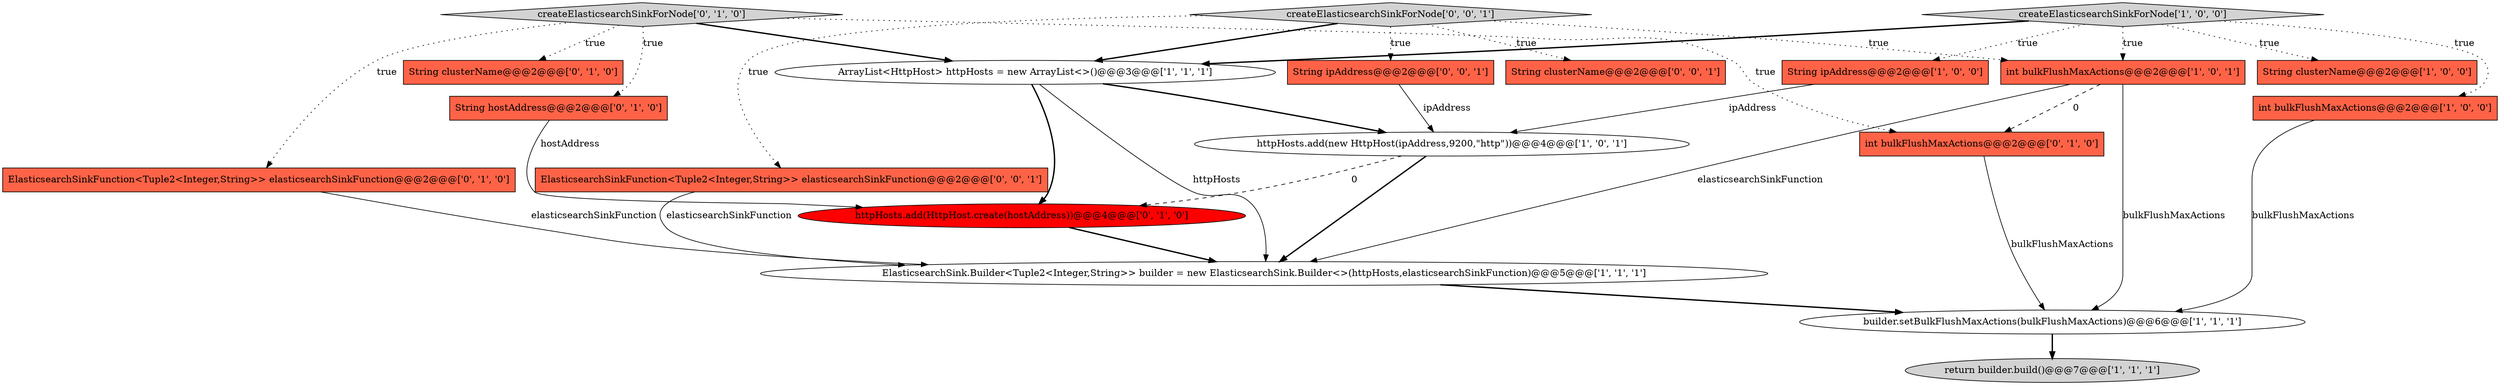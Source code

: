 digraph {
0 [style = filled, label = "int bulkFlushMaxActions@@@2@@@['1', '0', '0']", fillcolor = tomato, shape = box image = "AAA0AAABBB1BBB"];
12 [style = filled, label = "String hostAddress@@@2@@@['0', '1', '0']", fillcolor = tomato, shape = box image = "AAA0AAABBB2BBB"];
8 [style = filled, label = "int bulkFlushMaxActions@@@2@@@['1', '0', '1']", fillcolor = tomato, shape = box image = "AAA0AAABBB1BBB"];
6 [style = filled, label = "ArrayList<HttpHost> httpHosts = new ArrayList<>()@@@3@@@['1', '1', '1']", fillcolor = white, shape = ellipse image = "AAA0AAABBB1BBB"];
10 [style = filled, label = "httpHosts.add(HttpHost.create(hostAddress))@@@4@@@['0', '1', '0']", fillcolor = red, shape = ellipse image = "AAA1AAABBB2BBB"];
14 [style = filled, label = "ElasticsearchSinkFunction<Tuple2<Integer,String>> elasticsearchSinkFunction@@@2@@@['0', '1', '0']", fillcolor = tomato, shape = box image = "AAA0AAABBB2BBB"];
15 [style = filled, label = "int bulkFlushMaxActions@@@2@@@['0', '1', '0']", fillcolor = tomato, shape = box image = "AAA1AAABBB2BBB"];
17 [style = filled, label = "createElasticsearchSinkForNode['0', '0', '1']", fillcolor = lightgray, shape = diamond image = "AAA0AAABBB3BBB"];
3 [style = filled, label = "builder.setBulkFlushMaxActions(bulkFlushMaxActions)@@@6@@@['1', '1', '1']", fillcolor = white, shape = ellipse image = "AAA0AAABBB1BBB"];
4 [style = filled, label = "String clusterName@@@2@@@['1', '0', '0']", fillcolor = tomato, shape = box image = "AAA0AAABBB1BBB"];
18 [style = filled, label = "String clusterName@@@2@@@['0', '0', '1']", fillcolor = tomato, shape = box image = "AAA0AAABBB3BBB"];
13 [style = filled, label = "createElasticsearchSinkForNode['0', '1', '0']", fillcolor = lightgray, shape = diamond image = "AAA0AAABBB2BBB"];
7 [style = filled, label = "createElasticsearchSinkForNode['1', '0', '0']", fillcolor = lightgray, shape = diamond image = "AAA0AAABBB1BBB"];
1 [style = filled, label = "ElasticsearchSink.Builder<Tuple2<Integer,String>> builder = new ElasticsearchSink.Builder<>(httpHosts,elasticsearchSinkFunction)@@@5@@@['1', '1', '1']", fillcolor = white, shape = ellipse image = "AAA0AAABBB1BBB"];
5 [style = filled, label = "httpHosts.add(new HttpHost(ipAddress,9200,\"http\"))@@@4@@@['1', '0', '1']", fillcolor = white, shape = ellipse image = "AAA0AAABBB1BBB"];
9 [style = filled, label = "return builder.build()@@@7@@@['1', '1', '1']", fillcolor = lightgray, shape = ellipse image = "AAA0AAABBB1BBB"];
11 [style = filled, label = "String clusterName@@@2@@@['0', '1', '0']", fillcolor = tomato, shape = box image = "AAA0AAABBB2BBB"];
16 [style = filled, label = "String ipAddress@@@2@@@['0', '0', '1']", fillcolor = tomato, shape = box image = "AAA0AAABBB3BBB"];
2 [style = filled, label = "String ipAddress@@@2@@@['1', '0', '0']", fillcolor = tomato, shape = box image = "AAA0AAABBB1BBB"];
19 [style = filled, label = "ElasticsearchSinkFunction<Tuple2<Integer,String>> elasticsearchSinkFunction@@@2@@@['0', '0', '1']", fillcolor = tomato, shape = box image = "AAA0AAABBB3BBB"];
8->3 [style = solid, label="bulkFlushMaxActions"];
7->2 [style = dotted, label="true"];
16->5 [style = solid, label="ipAddress"];
17->18 [style = dotted, label="true"];
13->12 [style = dotted, label="true"];
17->6 [style = bold, label=""];
8->15 [style = dashed, label="0"];
1->3 [style = bold, label=""];
2->5 [style = solid, label="ipAddress"];
19->1 [style = solid, label="elasticsearchSinkFunction"];
7->0 [style = dotted, label="true"];
12->10 [style = solid, label="hostAddress"];
17->16 [style = dotted, label="true"];
3->9 [style = bold, label=""];
5->1 [style = bold, label=""];
6->5 [style = bold, label=""];
17->8 [style = dotted, label="true"];
5->10 [style = dashed, label="0"];
6->1 [style = solid, label="httpHosts"];
6->10 [style = bold, label=""];
7->4 [style = dotted, label="true"];
7->6 [style = bold, label=""];
17->19 [style = dotted, label="true"];
15->3 [style = solid, label="bulkFlushMaxActions"];
14->1 [style = solid, label="elasticsearchSinkFunction"];
13->11 [style = dotted, label="true"];
13->15 [style = dotted, label="true"];
8->1 [style = solid, label="elasticsearchSinkFunction"];
0->3 [style = solid, label="bulkFlushMaxActions"];
13->6 [style = bold, label=""];
10->1 [style = bold, label=""];
7->8 [style = dotted, label="true"];
13->14 [style = dotted, label="true"];
}
